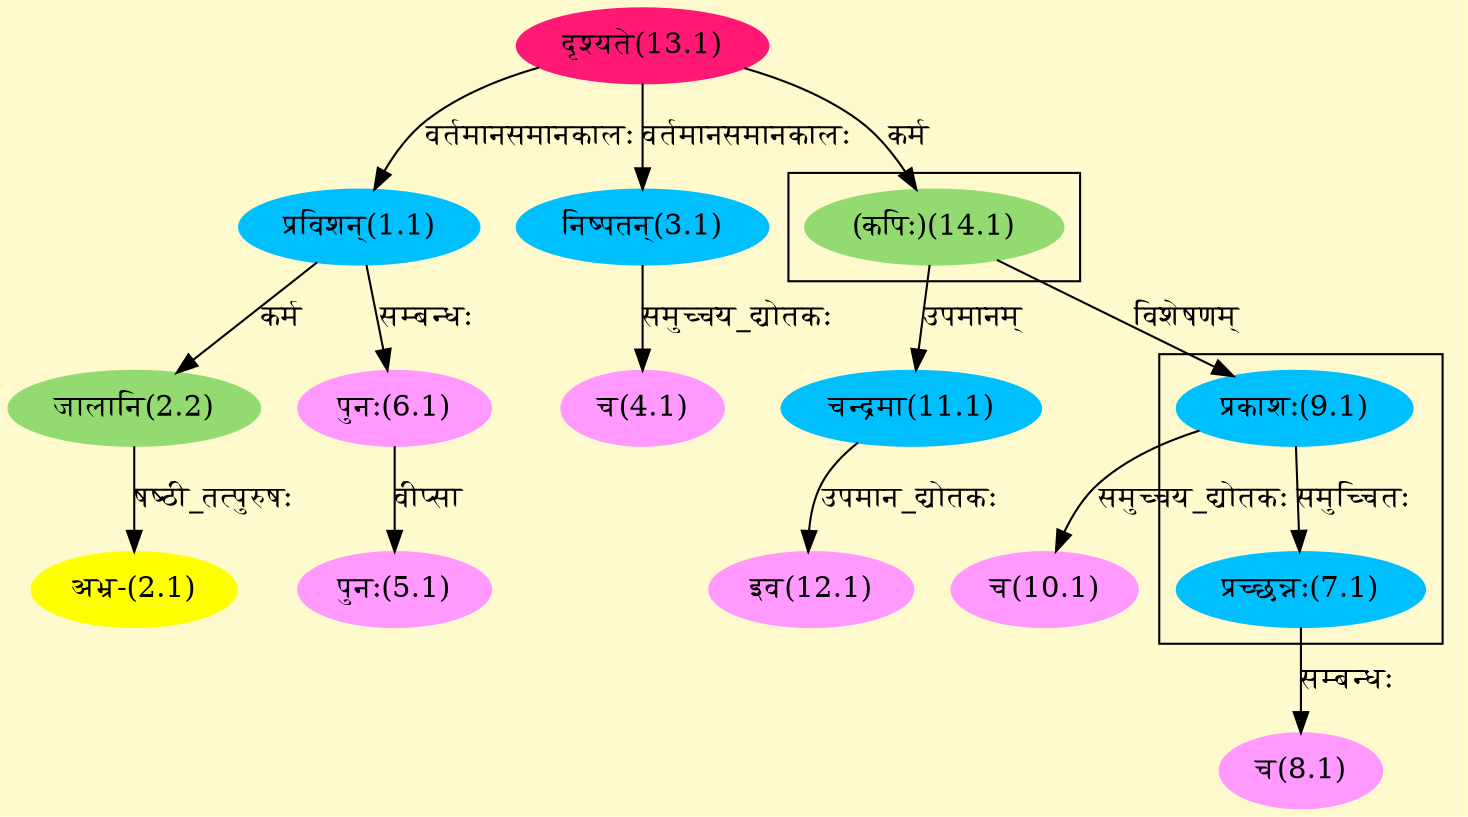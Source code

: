 digraph G{
rankdir=BT;
 compound=true;
 bgcolor="lemonchiffon1";

subgraph cluster_1{
Node7_1 [style=filled, color="#00BFFF" label = "प्रच्छन्नः(7.1)"]
Node9_1 [style=filled, color="#00BFFF" label = "प्रकाशः(9.1)"]

}

subgraph cluster_2{
Node9_1 [style=filled, color="#00BFFF" label = "प्रकाशः(9.1)"]
Node14_1 [style=filled, color="#93DB70" label = "(कपिः)(14.1)"]

}
Node1_1 [style=filled, color="#00BFFF" label = "प्रविशन्(1.1)"]
Node13_1 [style=filled, color="#FF1975" label = "दृश्यते(13.1)"]
Node2_1 [style=filled, color="#FFFF00" label = "अभ्र-(2.1)"]
Node2_2 [style=filled, color="#93DB70" label = "जालानि(2.2)"]
Node3_1 [style=filled, color="#00BFFF" label = "निष्पतन्(3.1)"]
Node4_1 [style=filled, color="#FF99FF" label = "च(4.1)"]
Node5_1 [style=filled, color="#FF99FF" label = "पुनः(5.1)"]
Node6_1 [style=filled, color="#FF99FF" label = "पुनः(6.1)"]
Node8_1 [style=filled, color="#FF99FF" label = "च(8.1)"]
Node7_1 [style=filled, color="#00BFFF" label = "प्रच्छन्नः(7.1)"]
Node10_1 [style=filled, color="#FF99FF" label = "च(10.1)"]
Node9_1 [style=filled, color="#00BFFF" label = "प्रकाशः(9.1)"]
Node11_1 [style=filled, color="#00BFFF" label = "चन्द्रमा(11.1)"]
Node14_1 [style=filled, color="#93DB70" label = "(कपिः)(14.1)"]
Node12_1 [style=filled, color="#FF99FF" label = "इव(12.1)"]
/* Start of Relations section */

Node1_1 -> Node13_1 [  label="वर्तमानसमानकालः"  dir="back" ]
Node2_1 -> Node2_2 [  label="षष्ठी_तत्पुरुषः"  dir="back" ]
Node2_2 -> Node1_1 [  label="कर्म"  dir="back" ]
Node3_1 -> Node13_1 [  label="वर्तमानसमानकालः"  dir="back" ]
Node4_1 -> Node3_1 [  label="समुच्चय_द्योतकः"  dir="back" ]
Node5_1 -> Node6_1 [  label="वीप्सा"  dir="back" ]
Node6_1 -> Node1_1 [  label="सम्बन्धः"  dir="back" ]
Node7_1 -> Node9_1 [  label="समुच्चितः"  dir="back" ]
Node8_1 -> Node7_1 [  label="सम्बन्धः"  dir="back" ]
Node9_1 -> Node14_1 [  label="विशेषणम्"  dir="back" ]
Node10_1 -> Node9_1 [  label="समुच्चय_द्योतकः"  dir="back" ]
Node11_1 -> Node14_1 [  label="उपमानम्"  dir="back" ]
Node12_1 -> Node11_1 [  label="उपमान_द्योतकः"  dir="back" ]
Node14_1 -> Node13_1 [  label="कर्म"  dir="back" ]
}

